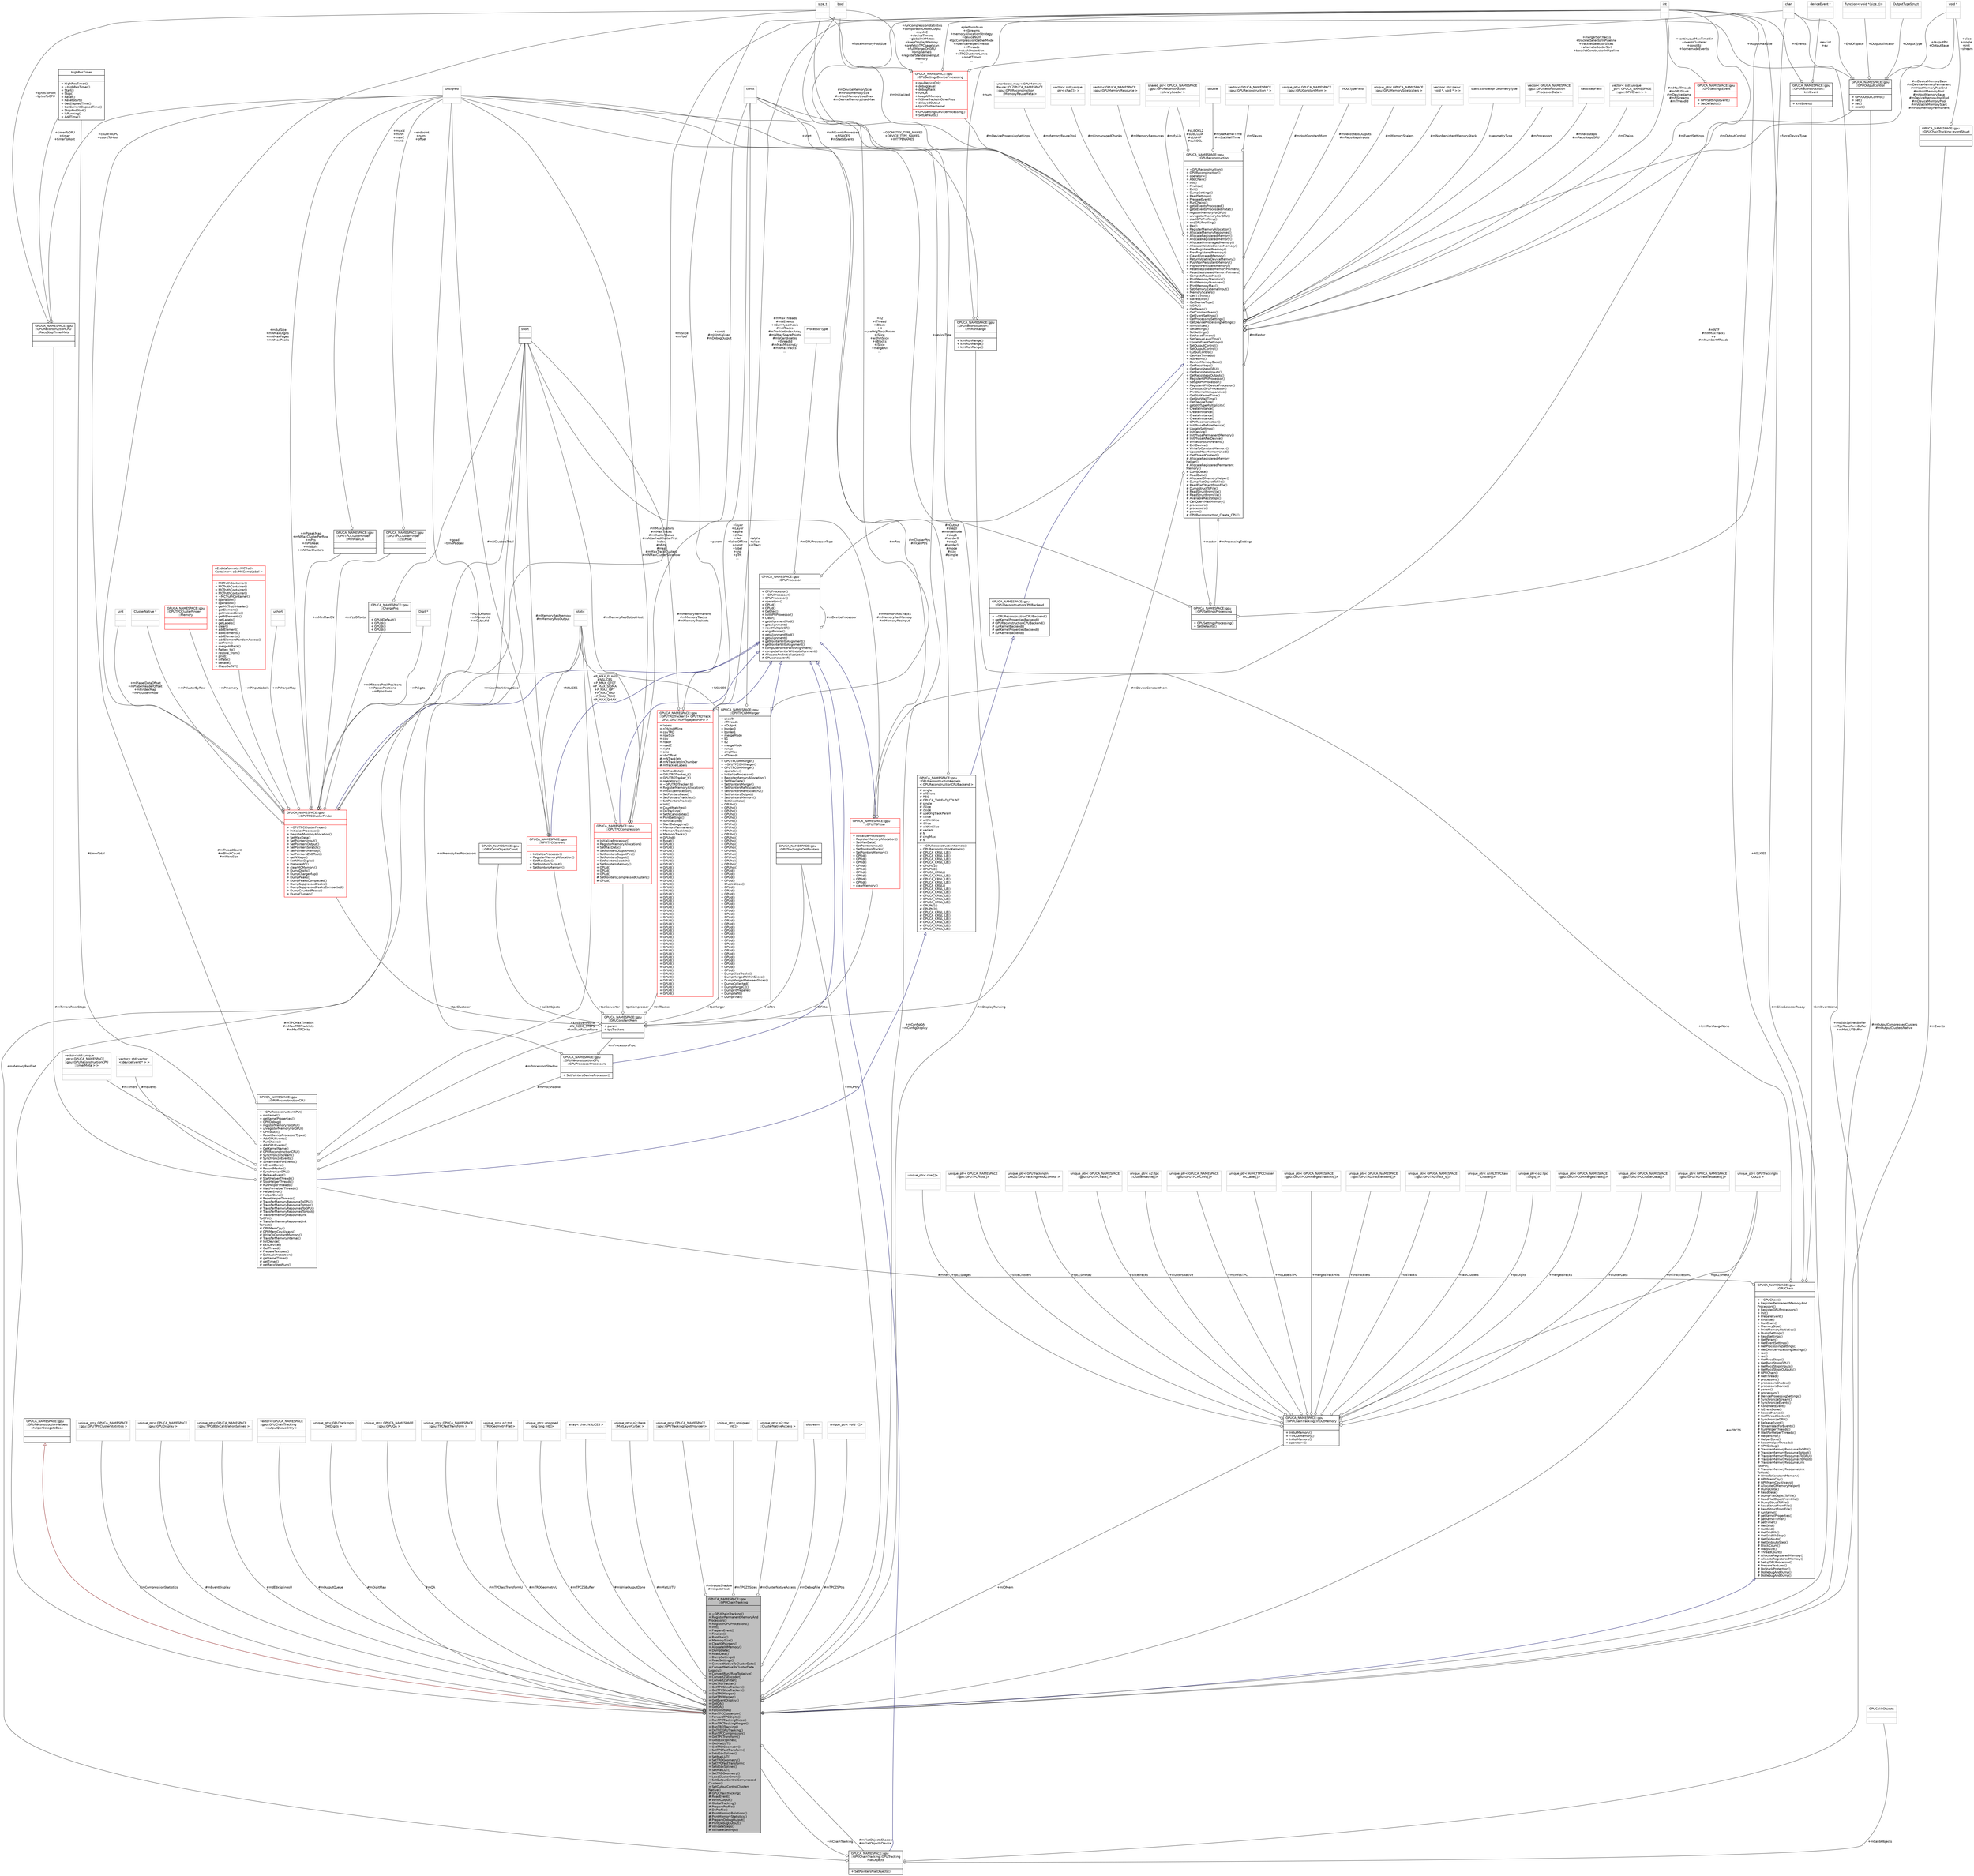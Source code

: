 digraph "GPUCA_NAMESPACE::gpu::GPUChainTracking"
{
 // INTERACTIVE_SVG=YES
  bgcolor="transparent";
  edge [fontname="Helvetica",fontsize="10",labelfontname="Helvetica",labelfontsize="10"];
  node [fontname="Helvetica",fontsize="10",shape=record];
  Node3 [label="{GPUCA_NAMESPACE::gpu\l::GPUChainTracking\n||+ ~GPUChainTracking()\l+ RegisterPermanentMemoryAnd\lProcessors()\l+ RegisterGPUProcessors()\l+ Init()\l+ PrepareEvent()\l+ Finalize()\l+ RunChain()\l+ MemorySize()\l+ ClearIOPointers()\l+ AllocateIOMemory()\l+ DumpData()\l+ ReadData()\l+ DumpSettings()\l+ ReadSettings()\l+ ConvertNativeToClusterData()\l+ ConvertNativeToClusterData\lLegacy()\l+ ConvertRun2RawToNative()\l+ ConvertZSEncoder()\l+ ConvertZSFilter()\l+ GetTRDTracker()\l+ GetTPCSliceTrackers()\l+ GetTPCSliceTrackers()\l+ GetTPCMerger()\l+ GetTPCMerger()\l+ GetEventDisplay()\l+ GetQA()\l+ GetQA()\l+ ForceInitQA()\l+ RunTPCClusterizer()\l+ ForwardTPCDigits()\l+ RunTPCTrackingSlices()\l+ RunTPCTrackingMerger()\l+ RunTRDTracking()\l+ DoTRDGPUTracking()\l+ RunTPCCompression()\l+ GetTPCTransform()\l+ GetdEdxSplines()\l+ GetMatLUT()\l+ GetTRDGeometry()\l+ SetTPCFastTransform()\l+ SetdEdxSplines()\l+ SetMatLUT()\l+ SetTRDGeometry()\l+ SetTPCFastTransform()\l+ SetdEdxSplines()\l+ SetMatLUT()\l+ SetTRDGeometry()\l+ LoadClusterErrors()\l+ SetOutputControlCompressed\lClusters()\l+ SetOutputControlClusters\lNative()\l# GPUChainTracking()\l# ReadEvent()\l# WriteOutput()\l# GlobalTracking()\l# PrepareProfile()\l# DoProfile()\l# PrintMemoryRelations()\l# PrintMemoryStatistics()\l# PrepareDebugOutput()\l# PrintDebugOutput()\l# ValidateSteps()\l# ValidateSettings()\l}",height=0.2,width=0.4,color="black", fillcolor="grey75", style="filled", fontcolor="black"];
  Node4 -> Node3 [dir="back",color="midnightblue",fontsize="10",style="solid",arrowtail="onormal",fontname="Helvetica"];
  Node4 [label="{GPUCA_NAMESPACE::gpu\l::GPUChain\n||+ ~GPUChain()\l+ RegisterPermanentMemoryAnd\lProcessors()\l+ RegisterGPUProcessors()\l+ Init()\l+ PrepareEvent()\l+ Finalize()\l+ RunChain()\l+ MemorySize()\l+ PrintMemoryStatistics()\l+ DumpSettings()\l+ ReadSettings()\l+ GetParam()\l+ GetEventSettings()\l+ GetProcessingSettings()\l+ GetDeviceProcessingSettings()\l+ rec()\l+ rec()\l+ GetRecoSteps()\l+ GetRecoStepsGPU()\l+ GetRecoStepsInputs()\l+ GetRecoStepsOutputs()\l# GPUChain()\l# GetThread()\l# processors()\l# processorsShadow()\l# processorsDevice()\l# param()\l# processors()\l# DeviceProcessingSettings()\l# SynchronizeStream()\l# SynchronizeEvents()\l# CondWaitEvent()\l# IsEventDone()\l# RecordMarker()\l# GetThreadContext()\l# SynchronizeGPU()\l# ReleaseEvent()\l# StreamWaitForEvents()\l# RunHelperThreads()\l# WaitForHelperThreads()\l# HelperError()\l# HelperDone()\l# ResetHelperThreads()\l# GPUDebug()\l# TransferMemoryResourceToGPU()\l# TransferMemoryResourceToHost()\l# TransferMemoryResourcesToGPU()\l# TransferMemoryResourcesToHost()\l# TransferMemoryResourceLink\lToGPU()\l# TransferMemoryResourceLink\lToHost()\l# WriteToConstantMemory()\l# GPUMemCpy()\l# GPUMemCpyAlways()\l# AllocateIOMemoryHelper()\l# DumpData()\l# ReadData()\l# DumpFlatObjectToFile()\l# ReadFlatObjectFromFile()\l# DumpStructToFile()\l# ReadStructFromFile()\l# ReadStructFromFile()\l# runKernel()\l# getKernelProperties()\l# getKernelTimer()\l# getTimer()\l# GetGrid()\l# GetGrid()\l# GetGridBlk()\l# GetGridBlkStep()\l# GetGridAuto()\l# GetGridAutoStep()\l# BlockCount()\l# WarpSize()\l# ThreadCount()\l# AllocateRegisteredMemory()\l# AllocateRegisteredMemory()\l# SetupGPUProcessor()\l# PrepareTextures()\l# DoStuckProtection()\l# DoDebugAndDump()\l# DoDebugAndDump()\l}",height=0.2,width=0.4,color="black",URL="$dd/d48/classGPUCA__NAMESPACE_1_1gpu_1_1GPUChain.html"];
  Node5 -> Node4 [color="grey25",fontsize="10",style="solid",label=" #mRec" ,arrowhead="odiamond",fontname="Helvetica"];
  Node5 [label="{GPUCA_NAMESPACE::gpu\l::GPUReconstructionCPU\n||+ ~GPUReconstructionCPU()\l+ runKernel()\l+ getKernelProperties()\l+ GPUDebug()\l+ registerMemoryForGPU()\l+ unregisterMemoryForGPU()\l+ GPUStuck()\l+ ResetDeviceProcessorTypes()\l+ AddGPUEvents()\l+ RunChains()\l+ AddGPUEvents()\l+ GetKernelName()\l# GPUReconstructionCPU()\l# SynchronizeStream()\l# SynchronizeEvents()\l# StreamWaitForEvents()\l# IsEventDone()\l# RecordMarker()\l# SynchronizeGPU()\l# ReleaseEvent()\l# StartHelperThreads()\l# StopHelperThreads()\l# RunHelperThreads()\l# WaitForHelperThreads()\l# HelperError()\l# HelperDone()\l# ResetHelperThreads()\l# TransferMemoryResourceToGPU()\l# TransferMemoryResourceToHost()\l# TransferMemoryResourcesToGPU()\l# TransferMemoryResourcesToHost()\l# TransferMemoryResourceLink\lToGPU()\l# TransferMemoryResourceLink\lToHost()\l# GPUMemCpy()\l# GPUMemCpyAlways()\l# WriteToConstantMemory()\l# TransferMemoryInternal()\l# InitDevice()\l# ExitDevice()\l# GetThread()\l# PrepareTextures()\l# DoStuckProtection()\l# getKernelTimer()\l# getTimer()\l# getRecoStepNum()\l}",height=0.2,width=0.4,color="black",URL="$db/d88/classGPUCA__NAMESPACE_1_1gpu_1_1GPUReconstructionCPU.html"];
  Node6 -> Node5 [dir="back",color="midnightblue",fontsize="10",style="solid",arrowtail="onormal",fontname="Helvetica"];
  Node6 [label="{GPUCA_NAMESPACE::gpu\l::GPUReconstructionKernels\l\< GPUReconstructionCPUBackend \>\n|# single\l# allSlices\l# REG\l# GPUCA_THREAD_COUNT\l# single\l# iSlice\l# iSlice\l# useOrigTrackParam\l# iSlice\l# withinSlice\l# iSlice\l# withinSlice\l# variant\l# N\l# cmpMax\l# N\l|+ ~GPUReconstructionKernels()\l+ GPUReconstructionKernels()\l# GPUCA_KRNL_LB()\l# GPUCA_KRNL_LB()\l# GPUCA_KRNL_LB()\l# GPUCA_KRNL_LB()\l# GPUPtr1()\l# GPUPtr2()\l# GPUCA_KRNL()\l# GPUCA_KRNL_LB()\l# GPUCA_KRNL_LB()\l# GPUCA_KRNL_LB()\l# GPUCA_KRNL()\l# GPUCA_KRNL_LB()\l# GPUCA_KRNL_LB()\l# GPUCA_KRNL_LB()\l# GPUCA_KRNL_LB()\l# GPUCA_KRNL_LB()\l# GPUPtr1()\l# GPUPtr2()\l# GPUCA_KRNL_LB()\l# GPUCA_KRNL_LB()\l# GPUCA_KRNL_LB()\l# GPUCA_KRNL_LB()\l# GPUCA_KRNL_LB()\l# GPUCA_KRNL_LB()\l}",height=0.2,width=0.4,color="black",URL="$d2/dc7/classGPUCA__NAMESPACE_1_1gpu_1_1GPUReconstructionKernels_3_01GPUReconstructionCPUBackend_01_4.html"];
  Node7 -> Node6 [dir="back",color="midnightblue",fontsize="10",style="solid",arrowtail="onormal",fontname="Helvetica"];
  Node7 [label="{GPUCA_NAMESPACE::gpu\l::GPUReconstructionCPUBackend\n||+ ~GPUReconstructionCPUBackend()\l+ getKernelPropertiesBackend()\l# GPUReconstructionCPUBackend()\l# runKernelBackend()\l# getKernelPropertiesBackend()\l# runKernelBackend()\l}",height=0.2,width=0.4,color="black",URL="$d2/d24/classGPUCA__NAMESPACE_1_1gpu_1_1GPUReconstructionCPUBackend.html"];
  Node8 -> Node7 [dir="back",color="midnightblue",fontsize="10",style="solid",arrowtail="onormal",fontname="Helvetica"];
  Node8 [label="{GPUCA_NAMESPACE::gpu\l::GPUReconstruction\n||+ ~GPUReconstruction()\l+ GPUReconstruction()\l+ operator=()\l+ AddChain()\l+ Init()\l+ Finalize()\l+ Exit()\l+ DumpSettings()\l+ ReadSettings()\l+ PrepareEvent()\l+ RunChains()\l+ getNEventsProcessed()\l+ getNEventsProcessedInStat()\l+ registerMemoryForGPU()\l+ unregisterMemoryForGPU()\l+ startGPUProfiling()\l+ endGPUProfiling()\l+ Res()\l+ RegisterMemoryAllocation()\l+ AllocateMemoryResources()\l+ AllocateRegisteredMemory()\l+ AllocateRegisteredMemory()\l+ AllocateUnmanagedMemory()\l+ AllocateVolatileDeviceMemory()\l+ FreeRegisteredMemory()\l+ FreeRegisteredMemory()\l+ ClearAllocatedMemory()\l+ ReturnVolatileDeviceMemory()\l+ PushNonPersistentMemory()\l+ PopNonPersistentMemory()\l+ ResetRegisteredMemoryPointers()\l+ ResetRegisteredMemoryPointers()\l+ ComputeReuseMax()\l+ PrintMemoryStatistics()\l+ PrintMemoryOverview()\l+ PrintMemoryMax()\l+ SetMemoryExternalInput()\l+ MemoryScalers()\l+ GetITSTraits()\l+ slavesExist()\l+ GetDeviceType()\l+ IsGPU()\l+ GetParam()\l+ GetConstantMem()\l+ GetEventSettings()\l+ GetProcessingSettings()\l+ GetDeviceProcessingSettings()\l+ IsInitialized()\l+ SetSettings()\l+ SetSettings()\l+ SetResetTimers()\l+ SetDebugLevelTmp()\l+ UpdateEventSettings()\l+ SetOutputControl()\l+ SetOutputControl()\l+ OutputControl()\l+ GetMaxThreads()\l+ NStreams()\l+ DeviceMemoryBase()\l+ GetRecoSteps()\l+ GetRecoStepsGPU()\l+ GetRecoStepsInputs()\l+ GetRecoStepsOutputs()\l+ RegisterGPUProcessor()\l+ SetupGPUProcessor()\l+ RegisterGPUDeviceProcessor()\l+ ConstructGPUProcessor()\l+ PrintKernelOccupancies()\l+ GetStatKernelTime()\l+ GetStatWallTime()\l+ GetDeviceType()\l+ getNIOTypeMultiplicity()\l+ CreateInstance()\l+ CreateInstance()\l+ CreateInstance()\l+ CreateInstance()\l# GPUReconstruction()\l# InitPhaseBeforeDevice()\l# UpdateSettings()\l# InitDevice()\l# InitPhasePermanentMemory()\l# InitPhaseAfterDevice()\l# WriteConstantParams()\l# ExitDevice()\l# WriteToConstantMemory()\l# UpdateMaxMemoryUsed()\l# GetThreadContext()\l# AllocateRegisteredMemory\lHelper()\l# AllocateRegisteredPermanent\lMemory()\l# DumpData()\l# ReadData()\l# AllocateIOMemoryHelper()\l# DumpFlatObjectToFile()\l# ReadFlatObjectFromFile()\l# DumpStructToFile()\l# ReadStructFromFile()\l# ReadStructFromFile()\l# AvailableRecoSteps()\l# CanQueryMaxMemory()\l# processors()\l# processors()\l# param()\l# GPUReconstruction_Create_CPU()\l}",height=0.2,width=0.4,color="black",URL="$d6/df4/classGPUCA__NAMESPACE_1_1gpu_1_1GPUReconstruction.html"];
  Node9 -> Node8 [color="grey25",fontsize="10",style="solid",label=" #mUnmanagedChunks" ,arrowhead="odiamond",fontname="Helvetica"];
  Node9 [label="{vector\< std::unique\l_ptr\< char[]\> \>\n||}",height=0.2,width=0.4,color="grey75"];
  Node8 -> Node8 [color="grey25",fontsize="10",style="solid",label=" #mMaster" ,arrowhead="odiamond",fontname="Helvetica"];
  Node10 -> Node8 [color="grey25",fontsize="10",style="solid",label=" #mMemoryResources" ,arrowhead="odiamond",fontname="Helvetica"];
  Node10 [label="{vector\< GPUCA_NAMESPACE\l::gpu::GPUMemoryResource \>\n||}",height=0.2,width=0.4,color="grey75"];
  Node11 -> Node8 [color="grey25",fontsize="10",style="solid",label=" #sLibOCL2\n#sLibCUDA\n#sLibHIP\n#sLibOCL" ,arrowhead="odiamond",fontname="Helvetica"];
  Node11 [label="{shared_ptr\< GPUCA_NAMESPACE\l::gpu::GPUReconstruction\l::LibraryLoader \>\n||}",height=0.2,width=0.4,color="grey75"];
  Node12 -> Node8 [color="grey25",fontsize="10",style="solid",label=" #mStatKernelTime\n#mStatWallTime" ,arrowhead="odiamond",fontname="Helvetica"];
  Node12 [label="{double\n||}",height=0.2,width=0.4,color="grey75"];
  Node13 -> Node8 [color="grey25",fontsize="10",style="solid",label=" #mDeviceProcessingSettings" ,arrowhead="odiamond",fontname="Helvetica"];
  Node13 [label="{GPUCA_NAMESPACE::gpu\l::GPUSettingsDeviceProcessing\n|+ gpuDeviceOnly\l+ debugLevel\l+ debugMask\l+ runQA\l+ keepAllMemory\l+ fitSlowTracksInOtherPass\l+ delayedOutput\l+ tpccfGatherKernel\l|+ GPUSettingsDeviceProcessing()\l+ SetDefaults()\l}",height=0.2,width=0.4,color="red",URL="$dd/d45/structGPUCA__NAMESPACE_1_1gpu_1_1GPUSettingsDeviceProcessing.html"];
  Node15 -> Node13 [color="grey25",fontsize="10",style="solid",label=" +mergerSortTracks\n+trackletSelectorInPipeline\n+trackletSelectorSlices\n+alternateBorderSort\n+trackletConstructorInPipeline" ,arrowhead="odiamond",fontname="Helvetica"];
  Node15 [label="{char\n||}",height=0.2,width=0.4,color="grey75"];
  Node16 -> Node13 [color="grey25",fontsize="10",style="solid",label=" +forceMemoryPoolSize" ,arrowhead="odiamond",fontname="Helvetica"];
  Node16 [label="{size_t\n||}",height=0.2,width=0.4,color="grey75"];
  Node17 -> Node13 [color="grey25",fontsize="10",style="solid",label=" +platformNum\n+nStreams\n+memoryAllocationStrategy\n+deviceNum\n+tpcCompressionGatherMode\n+nDeviceHelperThreads\n+nThreads\n+stuckProtection\n+nTPCClustererLanes\n+resetTimers\n..." ,arrowhead="odiamond",fontname="Helvetica"];
  Node17 [label="{int\n||}",height=0.2,width=0.4,color="grey75"];
  Node18 -> Node13 [color="grey25",fontsize="10",style="solid",label=" +runCompressionStatistics\n+comparableDebutOutput\n+runMC\n+deviceTimers\n+globalInitMutex\n+keepDisplayMemory\n+prefetchTPCpageScan\n+fullMergerOnGPU\n+ompKernels\n+registerStandaloneInput\lMemory\n..." ,arrowhead="odiamond",fontname="Helvetica"];
  Node18 [label="{bool\n||}",height=0.2,width=0.4,color="grey75"];
  Node22 -> Node8 [color="grey25",fontsize="10",style="solid",label=" #mSlaves" ,arrowhead="odiamond",fontname="Helvetica"];
  Node22 [label="{vector\< GPUCA_NAMESPACE\l::gpu::GPUReconstruction * \>\n||}",height=0.2,width=0.4,color="grey75"];
  Node23 -> Node8 [color="grey25",fontsize="10",style="solid",label=" #mHostConstantMem" ,arrowhead="odiamond",fontname="Helvetica"];
  Node23 [label="{unique_ptr\< GPUCA_NAMESPACE\l::gpu::GPUConstantMem \>\n||}",height=0.2,width=0.4,color="grey75"];
  Node24 -> Node8 [color="grey25",fontsize="10",style="solid",label=" #mRecoStepsOutputs\n#mRecoStepsInputs" ,arrowhead="odiamond",fontname="Helvetica"];
  Node24 [label="{InOutTypeField\n||}",height=0.2,width=0.4,color="grey75"];
  Node25 -> Node8 [color="grey25",fontsize="10",style="solid",label=" #mMemoryScalers" ,arrowhead="odiamond",fontname="Helvetica"];
  Node25 [label="{unique_ptr\< GPUCA_NAMESPACE\l::gpu::GPUMemorySizeScalers \>\n||}",height=0.2,width=0.4,color="grey75"];
  Node26 -> Node8 [color="grey25",fontsize="10",style="solid",label=" #mOutputControl" ,arrowhead="odiamond",fontname="Helvetica"];
  Node26 [label="{GPUCA_NAMESPACE::gpu\l::GPUOutputControl\n||+ GPUOutputControl()\l+ set()\l+ set()\l+ reset()\l}",height=0.2,width=0.4,color="black",URL="$d4/d7c/structGPUCA__NAMESPACE_1_1gpu_1_1GPUOutputControl.html"];
  Node27 -> Node26 [color="grey25",fontsize="10",style="solid",label=" +OutputAllocator" ,arrowhead="odiamond",fontname="Helvetica"];
  Node27 [label="{function\< void *(size_t)\>\n||}",height=0.2,width=0.4,color="grey75"];
  Node15 -> Node26 [color="grey25",fontsize="10",style="solid",label=" +EndOfSpace" ,arrowhead="odiamond",fontname="Helvetica"];
  Node16 -> Node26 [color="grey25",fontsize="10",style="solid",label=" +OutputMaxSize" ,arrowhead="odiamond",fontname="Helvetica"];
  Node28 -> Node26 [color="grey25",fontsize="10",style="solid",label=" +OutputType" ,arrowhead="odiamond",fontname="Helvetica"];
  Node28 [label="{OutputTypeStruct\n||}",height=0.2,width=0.4,color="grey75"];
  Node29 -> Node26 [color="grey25",fontsize="10",style="solid",label=" +OutputPtr\n+OutputBase" ,arrowhead="odiamond",fontname="Helvetica"];
  Node29 [label="{void *\n||}",height=0.2,width=0.4,color="grey75"];
  Node11 -> Node8 [color="grey25",fontsize="10",style="solid",label=" #mMyLib" ,arrowhead="odiamond",fontname="Helvetica"];
  Node30 -> Node8 [color="grey25",fontsize="10",style="solid",label=" #mEventSettings" ,arrowhead="odiamond",fontname="Helvetica"];
  Node30 [label="{GPUCA_NAMESPACE::gpu\l::GPUSettingsEvent\n||+ GPUSettingsEvent()\l+ SetDefaults()\l}",height=0.2,width=0.4,color="red",URL="$d0/d50/structGPUCA__NAMESPACE_1_1gpu_1_1GPUSettingsEvent.html"];
  Node17 -> Node30 [color="grey25",fontsize="10",style="solid",label=" +continuousMaxTimeBin\n+needsClusterer\n+constBz\n+homemadeEvents" ,arrowhead="odiamond",fontname="Helvetica"];
  Node16 -> Node8 [color="grey25",fontsize="10",style="solid",label=" #mDeviceMemorySize\n#mHostMemorySize\n#mHostMemoryUsedMax\n#mDeviceMemoryUsedMax" ,arrowhead="odiamond",fontname="Helvetica"];
  Node31 -> Node8 [color="grey25",fontsize="10",style="solid",label=" #mDeviceConstantMem" ,arrowhead="odiamond",fontname="Helvetica"];
  Node31 [label="{GPUCA_NAMESPACE::gpu\l::GPUConstantMem\n|+ param\l+ tpcTrackers\l|}",height=0.2,width=0.4,color="black",URL="$dc/d57/structGPUCA__NAMESPACE_1_1gpu_1_1GPUConstantMem.html"];
  Node32 -> Node31 [color="grey25",fontsize="10",style="solid",label=" +tpcClusterer" ,arrowhead="odiamond",fontname="Helvetica"];
  Node32 [label="{GPUCA_NAMESPACE::gpu\l::GPUTPCClusterFinder\n||+ ~GPUTPCClusterFinder()\l+ InitializeProcessor()\l+ RegisterMemoryAllocation()\l+ SetMaxData()\l+ SetPointersInput()\l+ SetPointersOutput()\l+ SetPointersScratch()\l+ SetPointersMemory()\l+ SetPointersZSOffset()\l+ getNSteps()\l+ SetNMaxDigits()\l+ PrepareMC()\l+ clearMCMemory()\l+ DumpDigits()\l+ DumpChargeMap()\l+ DumpPeaks()\l+ DumpPeaksCompacted()\l+ DumpSuppressedPeaks()\l+ DumpSuppressedPeaksCompacted()\l+ DumpCountedPeaks()\l+ DumpClusters()\l}",height=0.2,width=0.4,color="red",URL="$da/dac/classGPUCA__NAMESPACE_1_1gpu_1_1GPUTPCClusterFinder.html"];
  Node33 -> Node32 [dir="back",color="midnightblue",fontsize="10",style="solid",arrowtail="onormal",fontname="Helvetica"];
  Node33 [label="{GPUCA_NAMESPACE::gpu\l::GPUProcessor\n||+ GPUProcessor()\l+ ~GPUProcessor()\l+ GPUProcessor()\l+ operator=()\l+ GPUd()\l+ GPUd()\l+ GetRec()\l+ InitGPUProcessor()\l+ Clear()\l+ getAlignmentMod()\l+ getAlignment()\l+ nextMultipleOf()\l+ alignPointer()\l+ getAlignmentMod()\l+ getAlignment()\l+ getPointerWithAlignment()\l+ getPointerWithAlignment()\l+ computePointerWithAlignment()\l+ computePointerWithoutAlignment()\l# AllocateAndInitializeLate()\l# GPUconstantref()\l}",height=0.2,width=0.4,color="black",URL="$d0/dd7/classGPUCA__NAMESPACE_1_1gpu_1_1GPUProcessor.html"];
  Node8 -> Node33 [color="grey25",fontsize="10",style="solid",label=" #mRec" ,arrowhead="odiamond",fontname="Helvetica"];
  Node33 -> Node33 [color="grey25",fontsize="10",style="solid",label=" #mDeviceProcessor" ,arrowhead="odiamond",fontname="Helvetica"];
  Node34 -> Node33 [color="grey25",fontsize="10",style="solid",label=" #mGPUProcessorType" ,arrowhead="odiamond",fontname="Helvetica"];
  Node34 [label="{ProcessorType\n||}",height=0.2,width=0.4,color="grey75"];
  Node35 -> Node32 [color="grey25",fontsize="10",style="solid",label=" +mMinMaxCN" ,arrowhead="odiamond",fontname="Helvetica"];
  Node35 [label="{GPUCA_NAMESPACE::gpu\l::GPUTPCClusterFinder\l::MinMaxCN\n||}",height=0.2,width=0.4,color="black",URL="$dc/dc6/structGPUCA__NAMESPACE_1_1gpu_1_1GPUTPCClusterFinder_1_1MinMaxCN.html"];
  Node36 -> Node35 [color="grey25",fontsize="10",style="solid",label=" +maxN\n+minN\n+maxC\n+minC" ,arrowhead="odiamond",fontname="Helvetica"];
  Node36 [label="{unsigned\n||}",height=0.2,width=0.4,color="grey75"];
  Node37 -> Node32 [color="grey25",fontsize="10",style="solid",label=" +mPmemory" ,arrowhead="odiamond",fontname="Helvetica"];
  Node37 [label="{GPUCA_NAMESPACE::gpu\l::GPUTPCClusterFinder\l::Memory\n||}",height=0.2,width=0.4,color="red",URL="$d6/d9c/structGPUCA__NAMESPACE_1_1gpu_1_1GPUTPCClusterFinder_1_1Memory.html"];
  Node42 -> Node32 [color="grey25",fontsize="10",style="solid",label=" +mPfilteredPeakPositions\n+mPpeakPositions\n+mPpositions" ,arrowhead="odiamond",fontname="Helvetica"];
  Node42 [label="{GPUCA_NAMESPACE::gpu\l::ChargePos\n||+ GPUdDefault()\l+ GPUdi()\l+ GPUdi()\l+ GPUdi()\l}",height=0.2,width=0.4,color="black",URL="$dd/d68/structGPUCA__NAMESPACE_1_1gpu_1_1ChargePos.html"];
  Node41 -> Node42 [color="grey25",fontsize="10",style="solid",label=" +gpad\n+timePadded" ,arrowhead="odiamond",fontname="Helvetica"];
  Node41 [label="{short\n||}",height=0.2,width=0.4,color="black",URL="$dc/d10/classshort.html"];
  Node41 -> Node32 [color="grey25",fontsize="10",style="solid",label=" +mZSOffsetId\n+mMemoryId\n+mOutputId" ,arrowhead="odiamond",fontname="Helvetica"];
  Node43 -> Node32 [color="grey25",fontsize="10",style="solid",label=" +mPinputLabels" ,arrowhead="odiamond",fontname="Helvetica"];
  Node43 [label="{o2::dataformats::MCTruth\lContainer\< o2::MCCompLabel \>\n||+ MCTruthContainer()\l+ MCTruthContainer()\l+ MCTruthContainer()\l+ MCTruthContainer()\l+ ~MCTruthContainer()\l+ operator=()\l+ operator=()\l+ getMCTruthHeader()\l+ getElement()\l+ getIndexedSize()\l+ getNElements()\l+ getLabels()\l+ getLabels()\l+ clear()\l+ addElement()\l+ addElements()\l+ addElements()\l+ addElementRandomAccess()\l+ setFrom()\l+ mergeAtBack()\l+ flatten_to()\l+ restore_from()\l+ print()\l+ inflate()\l+ deflate()\l+ ClassDefNV()\l}",height=0.2,width=0.4,color="red",URL="$dc/daa/classo2_1_1dataformats_1_1MCTruthContainer.html"];
  Node16 -> Node32 [color="grey25",fontsize="10",style="solid",label=" +mBufSize\n+mNMaxDigits\n+mNMaxPages\n+mNMaxPeaks" ,arrowhead="odiamond",fontname="Helvetica"];
  Node45 -> Node32 [color="grey25",fontsize="10",style="solid",label=" +mPchargeMap" ,arrowhead="odiamond",fontname="Helvetica"];
  Node45 [label="{ushort\n||}",height=0.2,width=0.4,color="grey75"];
  Node46 -> Node32 [color="grey25",fontsize="10",style="solid",label=" +mPdigits" ,arrowhead="odiamond",fontname="Helvetica"];
  Node46 [label="{Digit *\n||}",height=0.2,width=0.4,color="grey75"];
  Node17 -> Node32 [color="grey25",fontsize="10",style="solid",label=" +mISlice\n+mPbuf" ,arrowhead="odiamond",fontname="Helvetica"];
  Node47 -> Node32 [color="grey25",fontsize="10",style="solid",label=" +mPzsOffsets" ,arrowhead="odiamond",fontname="Helvetica"];
  Node47 [label="{GPUCA_NAMESPACE::gpu\l::GPUTPCClusterFinder\l::ZSOffset\n||}",height=0.2,width=0.4,color="black",URL="$da/d0d/structGPUCA__NAMESPACE_1_1gpu_1_1GPUTPCClusterFinder_1_1ZSOffset.html"];
  Node36 -> Node47 [color="grey25",fontsize="10",style="solid",label=" +endpoint\n+num\n+offset" ,arrowhead="odiamond",fontname="Helvetica"];
  Node39 -> Node32 [color="grey25",fontsize="10",style="solid",label=" +mPlabelDataOffset\n+mPlabelHeaderOffset\n+mPindexMap\n+mPclusterInRow" ,arrowhead="odiamond",fontname="Helvetica"];
  Node39 [label="{uint\n||}",height=0.2,width=0.4,color="grey75"];
  Node21 -> Node32 [color="grey25",fontsize="10",style="solid",label=" +mScanWorkGroupSize" ,arrowhead="odiamond",fontname="Helvetica"];
  Node21 [label="{static\n||}",height=0.2,width=0.4,color="grey75"];
  Node48 -> Node32 [color="grey25",fontsize="10",style="solid",label=" +mPclusterByRow" ,arrowhead="odiamond",fontname="Helvetica"];
  Node48 [label="{ClusterNative *\n||}",height=0.2,width=0.4,color="grey75"];
  Node36 -> Node32 [color="grey25",fontsize="10",style="solid",label=" +mPpeakMap\n+mNMaxClusterPerRow\n+mPzs\n+mPisPeak\n+mNBufs\n+mNMaxClusters" ,arrowhead="odiamond",fontname="Helvetica"];
  Node51 -> Node31 [color="grey25",fontsize="10",style="solid",label=" +itsFitter" ,arrowhead="odiamond",fontname="Helvetica"];
  Node51 [label="{GPUCA_NAMESPACE::gpu\l::GPUITSFitter\n||+ InitializeProcessor()\l+ RegisterMemoryAllocation()\l+ SetMaxData()\l+ SetPointersInput()\l+ SetPointersTracks()\l+ SetPointersMemory()\l+ GPUd()\l+ GPUd()\l+ GPUd()\l+ GPUd()\l+ GPUd()\l+ GPUd()\l+ GPUd()\l+ GPUd()\l+ GPUd()\l+ clearMemory()\l}",height=0.2,width=0.4,color="red",URL="$d8/df8/classGPUCA__NAMESPACE_1_1gpu_1_1GPUITSFitter.html"];
  Node33 -> Node51 [dir="back",color="midnightblue",fontsize="10",style="solid",arrowtail="onormal",fontname="Helvetica"];
  Node41 -> Node51 [color="grey25",fontsize="10",style="solid",label=" #mMemoryResTracks\n#mMemoryResMemory\n#mMemoryResInput" ,arrowhead="odiamond",fontname="Helvetica"];
  Node17 -> Node51 [color="grey25",fontsize="10",style="solid",label=" #mNTF\n#mNMaxTracks\n+v\n#mNumberOfRoads" ,arrowhead="odiamond",fontname="Helvetica"];
  Node60 -> Node51 [color="grey25",fontsize="10",style="solid",label=" #mClusterPtrs\n#mCellPtrs" ,arrowhead="odiamond",fontname="Helvetica"];
  Node60 [label="{const\n||}",height=0.2,width=0.4,color="grey75"];
  Node62 -> Node31 [color="grey25",fontsize="10",style="solid",label=" +ioPtrs" ,arrowhead="odiamond",fontname="Helvetica"];
  Node62 [label="{GPUCA_NAMESPACE::gpu\l::GPUTrackingInOutPointers\n||}",height=0.2,width=0.4,color="black",URL="$d2/d7f/structGPUCA__NAMESPACE_1_1gpu_1_1GPUTrackingInOutPointers.html"];
  Node63 -> Node31 [color="grey25",fontsize="10",style="solid",label=" +tpcConverter" ,arrowhead="odiamond",fontname="Helvetica"];
  Node63 [label="{GPUCA_NAMESPACE::gpu\l::GPUTPCConvert\n||+ InitializeProcessor()\l+ RegisterMemoryAllocation()\l+ SetMaxData()\l+ SetPointersOutput()\l+ SetPointersMemory()\l}",height=0.2,width=0.4,color="red",URL="$d3/d6f/classGPUCA__NAMESPACE_1_1gpu_1_1GPUTPCConvert.html"];
  Node33 -> Node63 [dir="back",color="midnightblue",fontsize="10",style="solid",arrowtail="onormal",fontname="Helvetica"];
  Node41 -> Node63 [color="grey25",fontsize="10",style="solid",label=" #mMemoryResMemory\n#mMemoryResOutput" ,arrowhead="odiamond",fontname="Helvetica"];
  Node36 -> Node63 [color="grey25",fontsize="10",style="solid",label=" #mNClustersTotal" ,arrowhead="odiamond",fontname="Helvetica"];
  Node21 -> Node63 [color="grey25",fontsize="10",style="solid",label=" +NSLICES" ,arrowhead="odiamond",fontname="Helvetica"];
  Node66 -> Node31 [color="grey25",fontsize="10",style="solid",label=" +trdTracker" ,arrowhead="odiamond",fontname="Helvetica"];
  Node66 [label="{GPUCA_NAMESPACE::gpu\l::GPUTRDTracker_t\< GPUTRDTrack\lGPU, GPUTRDPropagatorGPU \>\n|+ labels\l+ nTrkltsOffline\l+ covTRD\l+ rowSize\l+ cov\l+ roadY\l+ roadZ\l+ right\l+ size\l+ idxOffset\l# mNTracklets\l# mNTrackletsInChamber\l# mTrackletLabels\l|+ SetMaxData()\l+ GPUTRDTracker_t()\l+ GPUTRDTracker_t()\l+ operator=()\l+ ~GPUTRDTracker_t()\l+ RegisterMemoryAllocation()\l+ InitializeProcessor()\l+ SetPointersBase()\l+ SetPointersTracklets()\l+ SetPointersTracks()\l+ Init()\l+ CountMatches()\l+ DoTracking()\l+ SetNCandidates()\l+ PrintSettings()\l+ IsInitialized()\l+ StartDebugging()\l+ MemoryPermanent()\l+ MemoryTracklets()\l+ MemoryTracks()\l+ GPUhd()\l+ Reset()\l+ GPUd()\l+ GPUd()\l+ GPUd()\l+ GPUd()\l+ GPUd()\l+ GPUd()\l+ GPUd()\l+ GPUd()\l+ GPUd()\l+ GPUd()\l+ GPUd()\l+ GPUd()\l+ GPUd()\l+ GPUd()\l+ GPUd()\l+ GPUd()\l+ GPUd()\l+ GPUd()\l+ GPUd()\l+ GPUd()\l+ GPUd()\l+ GPUd()\l+ GPUd()\l+ GPUd()\l+ GPUd()\l+ GPUd()\l+ GPUd()\l+ GPUd()\l+ GPUd()\l+ GPUd()\l+ GPUd()\l+ GPUd()\l+ GPUd()\l+ GPUd()\l+ GPUd()\l+ GPUd()\l+ GPUd()\l+ GPUd()\l+ GPUd()\l+ GPUd()\l+ GPUd()\l+ GPUd()\l+ GPUd()\l+ GPUd()\l+ GPUd()\l+ GPUd()\l}",height=0.2,width=0.4,color="red",URL="$db/db5/classGPUCA__NAMESPACE_1_1gpu_1_1GPUTRDTracker__t.html"];
  Node33 -> Node66 [dir="back",color="midnightblue",fontsize="10",style="solid",arrowtail="onormal",fontname="Helvetica"];
  Node41 -> Node66 [color="grey25",fontsize="10",style="solid",label=" #mMemoryPermanent\n#mMemoryTracks\n#mMemoryTracklets" ,arrowhead="odiamond",fontname="Helvetica"];
  Node17 -> Node66 [color="grey25",fontsize="10",style="solid",label=" #mMaxThreads\n#mNEvents\n+nCurrHypothesis\n#mNTracks\n#mTrackletIndexArray\n#mNMaxSpacePoints\n#mNCandidates\n+threadId\n#mMaxMissingLy\n#mNMaxTracks\n..." ,arrowhead="odiamond",fontname="Helvetica"];
  Node18 -> Node66 [color="grey25",fontsize="10",style="solid",label=" +const\n#mIsInitialized\n#mDebugOutput" ,arrowhead="odiamond",fontname="Helvetica"];
  Node60 -> Node66 [color="grey25",fontsize="10",style="solid",label=" +layer\n+iLayer\n+alpha\n+zMax\n+det\n+labelOffline\n+const\n+label\n+snp\n+pTrk\n..." ,arrowhead="odiamond",fontname="Helvetica"];
  Node76 -> Node31 [color="grey25",fontsize="10",style="solid",label=" +calibObjects" ,arrowhead="odiamond",fontname="Helvetica"];
  Node76 [label="{GPUCA_NAMESPACE::gpu\l::GPUCalibObjectsConst\n||}",height=0.2,width=0.4,color="black",URL="$d5/d6e/structGPUCA__NAMESPACE_1_1gpu_1_1GPUCalibObjectsConst.html"];
  Node77 -> Node31 [color="grey25",fontsize="10",style="solid",label=" +tpcCompressor" ,arrowhead="odiamond",fontname="Helvetica"];
  Node77 [label="{GPUCA_NAMESPACE::gpu\l::GPUTPCCompression\n||+ InitializeProcessor()\l+ RegisterMemoryAllocation()\l+ SetMaxData()\l+ SetPointersOutputHost()\l+ SetPointersOutputPtrs()\l+ SetPointersOutput()\l+ SetPointersScratch()\l+ SetPointersMemory()\l+ GPUd()\l+ GPUd()\l+ GPUd()\l# SetPointersCompressedClusters()\l# GPUd()\l}",height=0.2,width=0.4,color="red",URL="$d0/da0/classGPUCA__NAMESPACE_1_1gpu_1_1GPUTPCCompression.html"];
  Node33 -> Node77 [dir="back",color="midnightblue",fontsize="10",style="solid",arrowtail="onormal",fontname="Helvetica"];
  Node41 -> Node77 [color="grey25",fontsize="10",style="solid",label=" #mMemoryResOutputHost" ,arrowhead="odiamond",fontname="Helvetica"];
  Node36 -> Node77 [color="grey25",fontsize="10",style="solid",label=" #mMaxClusters\n#mMaxTracks\n#mClusterStatus\n#mAttachedClusterFirst\lIndex\n#nBits\n#max\n#mMaxTrackClusters\n#mNMaxClusterSliceRow" ,arrowhead="odiamond",fontname="Helvetica"];
  Node60 -> Node77 [color="grey25",fontsize="10",style="solid",label=" +param" ,arrowhead="odiamond",fontname="Helvetica"];
  Node21 -> Node77 [color="grey25",fontsize="10",style="solid",label=" +P_MAX_FLAGS\n#NSLICES\n+P_MAX_QTOT\n+P_MAX_SIGMA\n+P_MAX_QPT\n+P_MAX_PAD\n+P_MAX_TIME\n+P_MAX_QMAX" ,arrowhead="odiamond",fontname="Helvetica"];
  Node91 -> Node31 [color="grey25",fontsize="10",style="solid",label=" +tpcMerger" ,arrowhead="odiamond",fontname="Helvetica"];
  Node91 [label="{GPUCA_NAMESPACE::gpu\l::GPUTPCGMMerger\n|+ sliceTr\l+ nThreads\l+ nOutput\l+ border0\l+ border1\l+ mergeMode\l+ b1\l+ b2\l+ mergeMode\l+ range\l+ cmpMax\l+ nThreads\l|+ GPUTPCGMMerger()\l+ ~GPUTPCGMMerger()\l+ GPUTPCGMMerger()\l+ operator=()\l+ InitializeProcessor()\l+ RegisterMemoryAllocation()\l+ SetMaxData()\l+ SetPointersMerger()\l+ SetPointersRefitScratch()\l+ SetPointersRefitScratch2()\l+ SetPointersOutput()\l+ SetPointersMemory()\l+ SetSliceData()\l+ GPUhd()\l+ GPUhd()\l+ GPUhd()\l+ GPUhd()\l+ GPUhd()\l+ GPUhd()\l+ GPUhd()\l+ GPUhd()\l+ GPUhd()\l+ GPUhd()\l+ GPUhdi()\l+ GPUhdi()\l+ GPUhdi()\l+ GPUhdi()\l+ GPUhdi()\l+ GPUhdi()\l+ GPUhdi()\l+ GPUhdi()\l+ GPUhdi()\l+ GPUhdi()\l+ GPUd()\l+ GPUd()\l+ GPUd()\l+ GPUd()\l+ CheckSlices()\l+ GPUd()\l+ GPUd()\l+ GPUd()\l+ GPUd()\l+ GPUd()\l+ GPUd()\l+ GPUd()\l+ GPUd()\l+ GPUd()\l+ GPUd()\l+ GPUd()\l+ GPUd()\l+ GPUd()\l+ GPUd()\l+ GPUd()\l+ GPUd()\l+ GPUd()\l+ GPUd()\l+ GPUd()\l+ GPUd()\l+ GPUd()\l+ GPUd()\l+ GPUd()\l+ GPUd()\l+ GPUd()\l+ GPUd()\l+ DumpSliceTracks()\l+ DumpMergedWithinSlices()\l+ DumpMergedBetweenSlices()\l+ DumpCollected()\l+ DumpMergeCE()\l+ DumpFitPrepare()\l+ DumpRefit()\l+ DumpFinal()\l}",height=0.2,width=0.4,color="black",URL="$d5/d35/classGPUCA__NAMESPACE_1_1gpu_1_1GPUTPCGMMerger.html"];
  Node33 -> Node91 [dir="back",color="midnightblue",fontsize="10",style="solid",arrowtail="onormal",fontname="Helvetica"];
  Node17 -> Node91 [color="grey25",fontsize="10",style="solid",label=" +n2\n+iThread\n+iBlock\n+N\n+useOrigTrackParam\n+jSlice\n+withinSlice\n+nBlocks\n+iSlice\n+mergeAll\n..." ,arrowhead="odiamond",fontname="Helvetica"];
  Node60 -> Node91 [color="grey25",fontsize="10",style="solid",label=" +alpha\n+slice\n+inTrack" ,arrowhead="odiamond",fontname="Helvetica"];
  Node21 -> Node91 [color="grey25",fontsize="10",style="solid",label=" +NSLICES" ,arrowhead="odiamond",fontname="Helvetica"];
  Node92 -> Node8 [color="grey25",fontsize="10",style="solid",label=" #mNonPersistentMemoryStack" ,arrowhead="odiamond",fontname="Helvetica"];
  Node92 [label="{vector\< std::pair\<\l void *, void * \> \>\n||}",height=0.2,width=0.4,color="grey75"];
  Node17 -> Node8 [color="grey25",fontsize="10",style="solid",label=" #mMaxThreads\n#mGPUStuck\n#mDeviceName\n#mNStreams\n#mThreadId" ,arrowhead="odiamond",fontname="Helvetica"];
  Node93 -> Node8 [color="grey25",fontsize="10",style="solid",label=" +geometryType" ,arrowhead="odiamond",fontname="Helvetica"];
  Node93 [label="{static constexpr GeometryType\n||}",height=0.2,width=0.4,color="grey75"];
  Node18 -> Node8 [color="grey25",fontsize="10",style="solid",label=" #mInitialized" ,arrowhead="odiamond",fontname="Helvetica"];
  Node94 -> Node8 [color="grey25",fontsize="10",style="solid",label=" #mProcessors" ,arrowhead="odiamond",fontname="Helvetica"];
  Node94 [label="{vector\< GPUCA_NAMESPACE\l::gpu::GPUReconstruction\l::ProcessorData \>\n||}",height=0.2,width=0.4,color="grey75"];
  Node95 -> Node8 [color="grey25",fontsize="10",style="solid",label=" #mRecoSteps\n#mRecoStepsGPU" ,arrowhead="odiamond",fontname="Helvetica"];
  Node95 [label="{RecoStepField\n||}",height=0.2,width=0.4,color="grey75"];
  Node96 -> Node8 [color="grey25",fontsize="10",style="solid",label=" #mProcessingSettings" ,arrowhead="odiamond",fontname="Helvetica"];
  Node96 [label="{GPUCA_NAMESPACE::gpu\l::GPUSettingsProcessing\n||+ GPUSettingsProcessing()\l+ SetDefaults()\l}",height=0.2,width=0.4,color="black",URL="$d3/d17/structGPUCA__NAMESPACE_1_1gpu_1_1GPUSettingsProcessing.html"];
  Node8 -> Node96 [color="grey25",fontsize="10",style="solid",label=" +master" ,arrowhead="odiamond",fontname="Helvetica"];
  Node15 -> Node96 [color="grey25",fontsize="10",style="solid",label=" +forceDeviceType" ,arrowhead="odiamond",fontname="Helvetica"];
  Node36 -> Node96 [color="grey25",fontsize="10",style="solid",label=" +deviceType" ,arrowhead="odiamond",fontname="Helvetica"];
  Node97 -> Node8 [color="grey25",fontsize="10",style="solid",label=" #mChains" ,arrowhead="odiamond",fontname="Helvetica"];
  Node97 [label="{vector\< std::unique\l_ptr\< GPUCA_NAMESPACE\l::gpu::GPUChain \> \>\n||}",height=0.2,width=0.4,color="grey75"];
  Node60 -> Node8 [color="grey25",fontsize="10",style="solid",label=" +GEOMETRY_TYPE_NAMES\n+DEVICE_TYPE_NAMES\n+IOTYPENAMES" ,arrowhead="odiamond",fontname="Helvetica"];
  Node36 -> Node8 [color="grey25",fontsize="10",style="solid",label=" #mNEventsProcessed\n+NSLICES\n#mStatNEvents" ,arrowhead="odiamond",fontname="Helvetica"];
  Node98 -> Node8 [color="grey25",fontsize="10",style="solid",label=" #mMemoryReuse1to1" ,arrowhead="odiamond",fontname="Helvetica"];
  Node98 [label="{unordered_map\< GPUMemory\lReuse::ID, GPUCA_NAMESPACE\l::gpu::GPUReconstruction\l::MemoryReuseMeta \>\n||}",height=0.2,width=0.4,color="grey75"];
  Node29 -> Node8 [color="grey25",fontsize="10",style="solid",label=" #mDeviceMemoryBase\n#mDeviceMemoryPermanent\n#mHostMemoryPoolEnd\n#mHostMemoryPool\n#mHostMemoryBase\n#mDeviceMemoryPoolEnd\n#mDeviceMemoryPool\n#mVolatileMemoryStart\n#mHostMemoryPermanent" ,arrowhead="odiamond",fontname="Helvetica"];
  Node36 -> Node6 [color="grey25",fontsize="10",style="solid",label=" #nOutput\n#step0\n#mergeMode\n#step1\n#border0\n#step2\n#border1\n#mode\n#size\n#simple\n..." ,arrowhead="odiamond",fontname="Helvetica"];
  Node99 -> Node5 [color="grey25",fontsize="10",style="solid",label=" #mProcShadow" ,arrowhead="odiamond",fontname="Helvetica"];
  Node99 [label="{GPUCA_NAMESPACE::gpu\l::GPUReconstructionCPU\l::GPUProcessorProcessors\n||+ SetPointersDeviceProcessor()\l}",height=0.2,width=0.4,color="black",URL="$d2/d83/structGPUCA__NAMESPACE_1_1gpu_1_1GPUReconstructionCPU_1_1GPUProcessorProcessors.html"];
  Node33 -> Node99 [dir="back",color="midnightblue",fontsize="10",style="solid",arrowtail="onormal",fontname="Helvetica"];
  Node41 -> Node99 [color="grey25",fontsize="10",style="solid",label=" +mMemoryResProcessors" ,arrowhead="odiamond",fontname="Helvetica"];
  Node31 -> Node99 [color="grey25",fontsize="10",style="solid",label=" +mProcessorsProc" ,arrowhead="odiamond",fontname="Helvetica"];
  Node100 -> Node5 [color="grey25",fontsize="10",style="solid",label=" #mTimersRecoSteps" ,arrowhead="odiamond",fontname="Helvetica"];
  Node100 [label="{GPUCA_NAMESPACE::gpu\l::GPUReconstructionCPU\l::RecoStepTimerMeta\n||}",height=0.2,width=0.4,color="black",URL="$d1/d8a/structGPUCA__NAMESPACE_1_1gpu_1_1GPUReconstructionCPU_1_1RecoStepTimerMeta.html"];
  Node16 -> Node100 [color="grey25",fontsize="10",style="solid",label=" +bytesToHost\n+bytesToGPU" ,arrowhead="odiamond",fontname="Helvetica"];
  Node36 -> Node100 [color="grey25",fontsize="10",style="solid",label=" +countToGPU\n+countToHost" ,arrowhead="odiamond",fontname="Helvetica"];
  Node101 -> Node100 [color="grey25",fontsize="10",style="solid",label=" +timerToGPU\n+timer\n+timerToHost" ,arrowhead="odiamond",fontname="Helvetica"];
  Node101 [label="{HighResTimer\n||+ HighResTimer()\l+ ~HighResTimer()\l+ Start()\l+ Stop()\l+ Reset()\l+ ResetStart()\l+ GetElapsedTime()\l+ GetCurrentElapsedTime()\l+ StopAndStart()\l+ IsRunning()\l+ AddTime()\l}",height=0.2,width=0.4,color="black",URL="$da/dd8/classHighResTimer.html"];
  Node31 -> Node5 [color="grey25",fontsize="10",style="solid",label=" #mProcessorsShadow" ,arrowhead="odiamond",fontname="Helvetica"];
  Node102 -> Node5 [color="grey25",fontsize="10",style="solid",label=" #mTimers" ,arrowhead="odiamond",fontname="Helvetica"];
  Node102 [label="{vector\< std::unique\l_ptr\< GPUCA_NAMESPACE\l::gpu::GPUReconstructionCPU\l::timerMeta \> \>\n||}",height=0.2,width=0.4,color="grey75"];
  Node36 -> Node5 [color="grey25",fontsize="10",style="solid",label=" #mThreadCount\n#mBlockCount\n#mWarpSize" ,arrowhead="odiamond",fontname="Helvetica"];
  Node21 -> Node5 [color="grey25",fontsize="10",style="solid",label=" +krnlEventNone\n#N_RECO_STEPS\n+krnlRunRangeNone" ,arrowhead="odiamond",fontname="Helvetica"];
  Node103 -> Node5 [color="grey25",fontsize="10",style="solid",label=" #mEvents" ,arrowhead="odiamond",fontname="Helvetica"];
  Node103 [label="{vector\< std::vector\l\< deviceEvent * \> \>\n||}",height=0.2,width=0.4,color="grey75"];
  Node101 -> Node5 [color="grey25",fontsize="10",style="solid",label=" #timerTotal" ,arrowhead="odiamond",fontname="Helvetica"];
  Node104 -> Node4 [color="grey25",fontsize="10",style="solid",label=" +krnlRunRangeNone" ,arrowhead="odiamond",fontname="Helvetica"];
  Node104 [label="{GPUCA_NAMESPACE::gpu\l::GPUReconstruction::\lkrnlRunRange\n||+ krnlRunRange()\l+ krnlRunRange()\l+ krnlRunRange()\l}",height=0.2,width=0.4,color="black",URL="$d0/d12/structGPUCA__NAMESPACE_1_1gpu_1_1GPUReconstruction_1_1krnlRunRange.html"];
  Node17 -> Node104 [color="grey25",fontsize="10",style="solid",label=" +num" ,arrowhead="odiamond",fontname="Helvetica"];
  Node36 -> Node104 [color="grey25",fontsize="10",style="solid",label=" +start" ,arrowhead="odiamond",fontname="Helvetica"];
  Node17 -> Node4 [color="grey25",fontsize="10",style="solid",label=" +NSLICES" ,arrowhead="odiamond",fontname="Helvetica"];
  Node105 -> Node4 [color="grey25",fontsize="10",style="solid",label=" +krnlEventNone" ,arrowhead="odiamond",fontname="Helvetica"];
  Node105 [label="{GPUCA_NAMESPACE::gpu\l::GPUReconstruction::\lkrnlEvent\n||+ krnlEvent()\l}",height=0.2,width=0.4,color="black",URL="$de/dbb/structGPUCA__NAMESPACE_1_1gpu_1_1GPUReconstruction_1_1krnlEvent.html"];
  Node17 -> Node105 [color="grey25",fontsize="10",style="solid",label=" +nEvents" ,arrowhead="odiamond",fontname="Helvetica"];
  Node106 -> Node105 [color="grey25",fontsize="10",style="solid",label=" +evList\n+ev" ,arrowhead="odiamond",fontname="Helvetica"];
  Node106 [label="{deviceEvent *\n||}",height=0.2,width=0.4,color="grey75"];
  Node107 -> Node3 [dir="back",color="firebrick4",fontsize="10",style="solid",arrowtail="onormal",fontname="Helvetica"];
  Node107 [label="{GPUCA_NAMESPACE::gpu\l::GPUReconstructionHelpers\l::helperDelegateBase\n||}",height=0.2,width=0.4,color="black",URL="$d2/dab/classGPUCA__NAMESPACE_1_1gpu_1_1GPUReconstructionHelpers_1_1helperDelegateBase.html"];
  Node108 -> Node3 [color="grey25",fontsize="10",style="solid",label=" #mEvents" ,arrowhead="odiamond",fontname="Helvetica"];
  Node108 [label="{GPUCA_NAMESPACE::gpu\l::GPUChainTracking::eventStruct\n||}",height=0.2,width=0.4,color="black",URL="$d4/de3/structGPUCA__NAMESPACE_1_1gpu_1_1GPUChainTracking_1_1eventStruct.html"];
  Node29 -> Node108 [color="grey25",fontsize="10",style="solid",label=" +slice\n+single\n+init\n+stream" ,arrowhead="odiamond",fontname="Helvetica"];
  Node109 -> Node3 [color="grey25",fontsize="10",style="solid",label=" #mCompressionStatistics" ,arrowhead="odiamond",fontname="Helvetica"];
  Node109 [label="{unique_ptr\< GPUCA_NAMESPACE\l::gpu::GPUTPCClusterStatistics \>\n||}",height=0.2,width=0.4,color="grey75"];
  Node110 -> Node3 [color="grey25",fontsize="10",style="solid",label=" #mEventDisplay" ,arrowhead="odiamond",fontname="Helvetica"];
  Node110 [label="{unique_ptr\< GPUCA_NAMESPACE\l::gpu::GPUDisplay \>\n||}",height=0.2,width=0.4,color="grey75"];
  Node111 -> Node3 [color="grey25",fontsize="10",style="solid",label=" #mdEdxSplinesU" ,arrowhead="odiamond",fontname="Helvetica"];
  Node111 [label="{unique_ptr\< GPUCA_NAMESPACE\l::gpu::TPCdEdxCalibrationSplines \>\n||}",height=0.2,width=0.4,color="grey75"];
  Node112 -> Node3 [color="grey25",fontsize="10",style="solid",label=" #mOutputQueue" ,arrowhead="odiamond",fontname="Helvetica"];
  Node112 [label="{vector\< GPUCA_NAMESPACE\l::gpu::GPUChainTracking\l::outputQueueEntry \>\n||}",height=0.2,width=0.4,color="grey75"];
  Node26 -> Node3 [color="grey25",fontsize="10",style="solid",label=" #mOutputCompressedClusters\n#mOutputClustersNative" ,arrowhead="odiamond",fontname="Helvetica"];
  Node113 -> Node3 [color="grey25",fontsize="10",style="solid",label=" #mDigitMap" ,arrowhead="odiamond",fontname="Helvetica"];
  Node113 [label="{unique_ptr\< GPUTrackingIn\lOutDigits \>\n||}",height=0.2,width=0.4,color="grey75"];
  Node114 -> Node3 [color="grey25",fontsize="10",style="solid",label=" #mQA" ,arrowhead="odiamond",fontname="Helvetica"];
  Node114 [label="{unique_ptr\< GPUCA_NAMESPACE\l::gpu::GPUQA \>\n||}",height=0.2,width=0.4,color="grey75"];
  Node115 -> Node3 [color="grey25",fontsize="10",style="solid",label=" #mTPCFastTransformU" ,arrowhead="odiamond",fontname="Helvetica"];
  Node115 [label="{unique_ptr\< GPUCA_NAMESPACE\l::gpu::TPCFastTransform \>\n||}",height=0.2,width=0.4,color="grey75"];
  Node62 -> Node3 [color="grey25",fontsize="10",style="solid",label=" +mIOPtrs" ,arrowhead="odiamond",fontname="Helvetica"];
  Node116 -> Node3 [color="grey25",fontsize="10",style="solid",label=" #mTRDGeometryU" ,arrowhead="odiamond",fontname="Helvetica"];
  Node116 [label="{unique_ptr\< o2::trd\l::TRDGeometryFlat \>\n||}",height=0.2,width=0.4,color="grey75"];
  Node17 -> Node3 [color="grey25",fontsize="10",style="solid",label=" #mSliceSelectorReady" ,arrowhead="odiamond",fontname="Helvetica"];
  Node117 -> Node3 [color="grey25",fontsize="10",style="solid",label=" #mTPCZSBuffer" ,arrowhead="odiamond",fontname="Helvetica"];
  Node117 [label="{unique_ptr\< unsigned\l long long int[]\>\n||}",height=0.2,width=0.4,color="grey75"];
  Node118 -> Node3 [color="grey25",fontsize="10",style="solid",label=" +mIOMem" ,arrowhead="odiamond",fontname="Helvetica"];
  Node118 [label="{GPUCA_NAMESPACE::gpu\l::GPUChainTracking::InOutMemory\n||+ InOutMemory()\l+ ~InOutMemory()\l+ InOutMemory()\l+ operator=()\l}",height=0.2,width=0.4,color="black",URL="$d9/d4b/structGPUCA__NAMESPACE_1_1gpu_1_1GPUChainTracking_1_1InOutMemory.html"];
  Node119 -> Node118 [color="grey25",fontsize="10",style="solid",label=" +mergedTrackHits" ,arrowhead="odiamond",fontname="Helvetica"];
  Node119 [label="{unique_ptr\< GPUCA_NAMESPACE\l::gpu::GPUTPCGMMergedTrackHit[]\>\n||}",height=0.2,width=0.4,color="grey75"];
  Node120 -> Node118 [color="grey25",fontsize="10",style="solid",label=" +tpcDigits" ,arrowhead="odiamond",fontname="Helvetica"];
  Node120 [label="{unique_ptr\< o2::tpc\l::Digit[]\>\n||}",height=0.2,width=0.4,color="grey75"];
  Node121 -> Node118 [color="grey25",fontsize="10",style="solid",label=" +mergedTracks" ,arrowhead="odiamond",fontname="Helvetica"];
  Node121 [label="{unique_ptr\< GPUCA_NAMESPACE\l::gpu::GPUTPCGMMergedTrack[]\>\n||}",height=0.2,width=0.4,color="grey75"];
  Node122 -> Node118 [color="grey25",fontsize="10",style="solid",label=" +clusterData" ,arrowhead="odiamond",fontname="Helvetica"];
  Node122 [label="{unique_ptr\< GPUCA_NAMESPACE\l::gpu::GPUTPCClusterData[]\>\n||}",height=0.2,width=0.4,color="grey75"];
  Node123 -> Node118 [color="grey25",fontsize="10",style="solid",label=" +trdTrackletsMC" ,arrowhead="odiamond",fontname="Helvetica"];
  Node123 [label="{unique_ptr\< GPUCA_NAMESPACE\l::gpu::GPUTRDTrackletLabels[]\>\n||}",height=0.2,width=0.4,color="grey75"];
  Node124 -> Node118 [color="grey25",fontsize="10",style="solid",label=" +tpcZSpages" ,arrowhead="odiamond",fontname="Helvetica"];
  Node124 [label="{unique_ptr\< char[]\>\n||}",height=0.2,width=0.4,color="grey75"];
  Node125 -> Node118 [color="grey25",fontsize="10",style="solid",label=" +sliceClusters" ,arrowhead="odiamond",fontname="Helvetica"];
  Node125 [label="{unique_ptr\< GPUCA_NAMESPACE\l::gpu::GPUTPCHitId[]\>\n||}",height=0.2,width=0.4,color="grey75"];
  Node126 -> Node118 [color="grey25",fontsize="10",style="solid",label=" +tpcZSmeta2" ,arrowhead="odiamond",fontname="Helvetica"];
  Node126 [label="{unique_ptr\< GPUTrackingIn\lOutZS::GPUTrackingInOutZSMeta \>\n||}",height=0.2,width=0.4,color="grey75"];
  Node127 -> Node118 [color="grey25",fontsize="10",style="solid",label=" +sliceTracks" ,arrowhead="odiamond",fontname="Helvetica"];
  Node127 [label="{unique_ptr\< GPUCA_NAMESPACE\l::gpu::GPUTPCTrack[]\>\n||}",height=0.2,width=0.4,color="grey75"];
  Node128 -> Node118 [color="grey25",fontsize="10",style="solid",label=" +clustersNative" ,arrowhead="odiamond",fontname="Helvetica"];
  Node128 [label="{unique_ptr\< o2::tpc\l::ClusterNative[]\>\n||}",height=0.2,width=0.4,color="grey75"];
  Node129 -> Node118 [color="grey25",fontsize="10",style="solid",label=" +mcInfosTPC" ,arrowhead="odiamond",fontname="Helvetica"];
  Node129 [label="{unique_ptr\< GPUCA_NAMESPACE\l::gpu::GPUTPCMCInfo[]\>\n||}",height=0.2,width=0.4,color="grey75"];
  Node130 -> Node118 [color="grey25",fontsize="10",style="solid",label=" +mcLabelsTPC" ,arrowhead="odiamond",fontname="Helvetica"];
  Node130 [label="{unique_ptr\< AliHLTTPCCluster\lMCLabel[]\>\n||}",height=0.2,width=0.4,color="grey75"];
  Node131 -> Node118 [color="grey25",fontsize="10",style="solid",label=" +tpcZSmeta" ,arrowhead="odiamond",fontname="Helvetica"];
  Node131 [label="{unique_ptr\< GPUTrackingIn\lOutZS \>\n||}",height=0.2,width=0.4,color="grey75"];
  Node132 -> Node118 [color="grey25",fontsize="10",style="solid",label=" +trdTracklets" ,arrowhead="odiamond",fontname="Helvetica"];
  Node132 [label="{unique_ptr\< GPUCA_NAMESPACE\l::gpu::GPUTRDTrackletWord[]\>\n||}",height=0.2,width=0.4,color="grey75"];
  Node133 -> Node118 [color="grey25",fontsize="10",style="solid",label=" +trdTracks" ,arrowhead="odiamond",fontname="Helvetica"];
  Node133 [label="{unique_ptr\< GPUCA_NAMESPACE\l::gpu::GPUTRDTrack_t[]\>\n||}",height=0.2,width=0.4,color="grey75"];
  Node134 -> Node118 [color="grey25",fontsize="10",style="solid",label=" +rawClusters" ,arrowhead="odiamond",fontname="Helvetica"];
  Node134 [label="{unique_ptr\< AliHLTTPCRaw\lCluster[]\>\n||}",height=0.2,width=0.4,color="grey75"];
  Node135 -> Node3 [color="grey25",fontsize="10",style="solid",label=" #mWriteOutputDone" ,arrowhead="odiamond",fontname="Helvetica"];
  Node135 [label="{array\< char, NSLICES \>\n||}",height=0.2,width=0.4,color="grey75"];
  Node18 -> Node3 [color="grey25",fontsize="10",style="solid",label=" #mDisplayRunning" ,arrowhead="odiamond",fontname="Helvetica"];
  Node131 -> Node3 [color="grey25",fontsize="10",style="solid",label=" #mTPCZS" ,arrowhead="odiamond",fontname="Helvetica"];
  Node136 -> Node3 [color="grey25",fontsize="10",style="solid",label=" #mMatLUTU" ,arrowhead="odiamond",fontname="Helvetica"];
  Node136 [label="{unique_ptr\< o2::base\l::MatLayerCylSet \>\n||}",height=0.2,width=0.4,color="grey75"];
  Node137 -> Node3 [color="grey25",fontsize="10",style="solid",label=" #mInputsShadow\n#mInputsHost" ,arrowhead="odiamond",fontname="Helvetica"];
  Node137 [label="{unique_ptr\< GPUCA_NAMESPACE\l::gpu::GPUTrackingInputProvider \>\n||}",height=0.2,width=0.4,color="grey75"];
  Node138 -> Node3 [color="grey25",fontsize="10",style="solid",label=" #mTPCZSSizes" ,arrowhead="odiamond",fontname="Helvetica"];
  Node138 [label="{unique_ptr\< unsigned\l int[]\>\n||}",height=0.2,width=0.4,color="grey75"];
  Node139 -> Node3 [color="grey25",fontsize="10",style="solid",label=" #mClusterNativeAccess" ,arrowhead="odiamond",fontname="Helvetica"];
  Node139 [label="{unique_ptr\< o2::tpc\l::ClusterNativeAccess \>\n||}",height=0.2,width=0.4,color="grey75"];
  Node140 -> Node3 [color="grey25",fontsize="10",style="solid",label=" #mFlatObjectsShadow\n#mFlatObjectsDevice" ,arrowhead="odiamond",fontname="Helvetica"];
  Node140 [label="{GPUCA_NAMESPACE::gpu\l::GPUChainTracking::GPUTracking\lFlatObjects\n||+ SetPointersFlatObjects()\l}",height=0.2,width=0.4,color="black",URL="$de/d26/structGPUCA__NAMESPACE_1_1gpu_1_1GPUChainTracking_1_1GPUTrackingFlatObjects.html"];
  Node33 -> Node140 [dir="back",color="midnightblue",fontsize="10",style="solid",arrowtail="onormal",fontname="Helvetica"];
  Node141 -> Node140 [color="grey25",fontsize="10",style="solid",label=" +mCalibObjects" ,arrowhead="odiamond",fontname="Helvetica"];
  Node141 [label="{GPUCalibObjects\n||}",height=0.2,width=0.4,color="grey75"];
  Node41 -> Node140 [color="grey25",fontsize="10",style="solid",label=" +mMemoryResFlat" ,arrowhead="odiamond",fontname="Helvetica"];
  Node15 -> Node140 [color="grey25",fontsize="10",style="solid",label=" +mdEdxSplinesBuffer\n+mTpcTransformBuffer\n+mMatLUTBuffer" ,arrowhead="odiamond",fontname="Helvetica"];
  Node3 -> Node140 [color="grey25",fontsize="10",style="solid",label=" +mChainTracking" ,arrowhead="odiamond",fontname="Helvetica"];
  Node142 -> Node3 [color="grey25",fontsize="10",style="solid",label=" #mDebugFile" ,arrowhead="odiamond",fontname="Helvetica"];
  Node142 [label="{ofstream\n||}",height=0.2,width=0.4,color="grey75"];
  Node36 -> Node3 [color="grey25",fontsize="10",style="solid",label=" #mTPCMaxTimeBin\n#mMaxTRDTracklets\n#mMaxTPCHits" ,arrowhead="odiamond",fontname="Helvetica"];
  Node60 -> Node3 [color="grey25",fontsize="10",style="solid",label=" +mConfigQA\n+mConfigDisplay" ,arrowhead="odiamond",fontname="Helvetica"];
  Node143 -> Node3 [color="grey25",fontsize="10",style="solid",label=" #mTPCZSPtrs" ,arrowhead="odiamond",fontname="Helvetica"];
  Node143 [label="{unique_ptr\< void *[]\>\n||}",height=0.2,width=0.4,color="grey75"];
}
